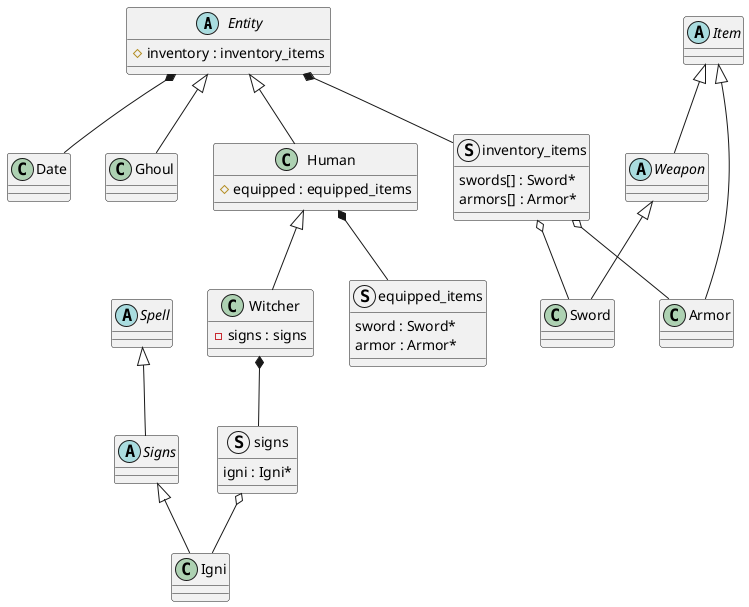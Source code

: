 @@startuml

abstract class Entity {
    # inventory : inventory_items
}

class Human {
    # equipped : equipped_items
}

class Witcher {
    - signs : signs 
}

class Ghoul {

}

abstract class Item {

}

abstract class Weapon {

}

class Sword {

}

class Armor {

}

abstract class Spell {

}

abstract class Signs {

}

class Igni {

}

struct inventory_items {
    swords[] : Sword*
    armors[] : Armor*
}

struct equipped_items {
    sword : Sword*
    armor : Armor*
}

struct signs {
    igni : Igni*
}

class Date {

}

Entity <|-- Human
Entity <|-- Ghoul
Human <|-- Witcher

Item <|-- Weapon
Item <|-- Armor
Weapon <|-- Sword

Spell <|-- Signs
Signs <|-- Igni

Entity *-- Date
Entity *-- inventory_items

Human *-- equipped_items

Witcher *-- signs

signs o-- Igni

inventory_items o-- Sword
inventory_items o-- Armor


@@enduml